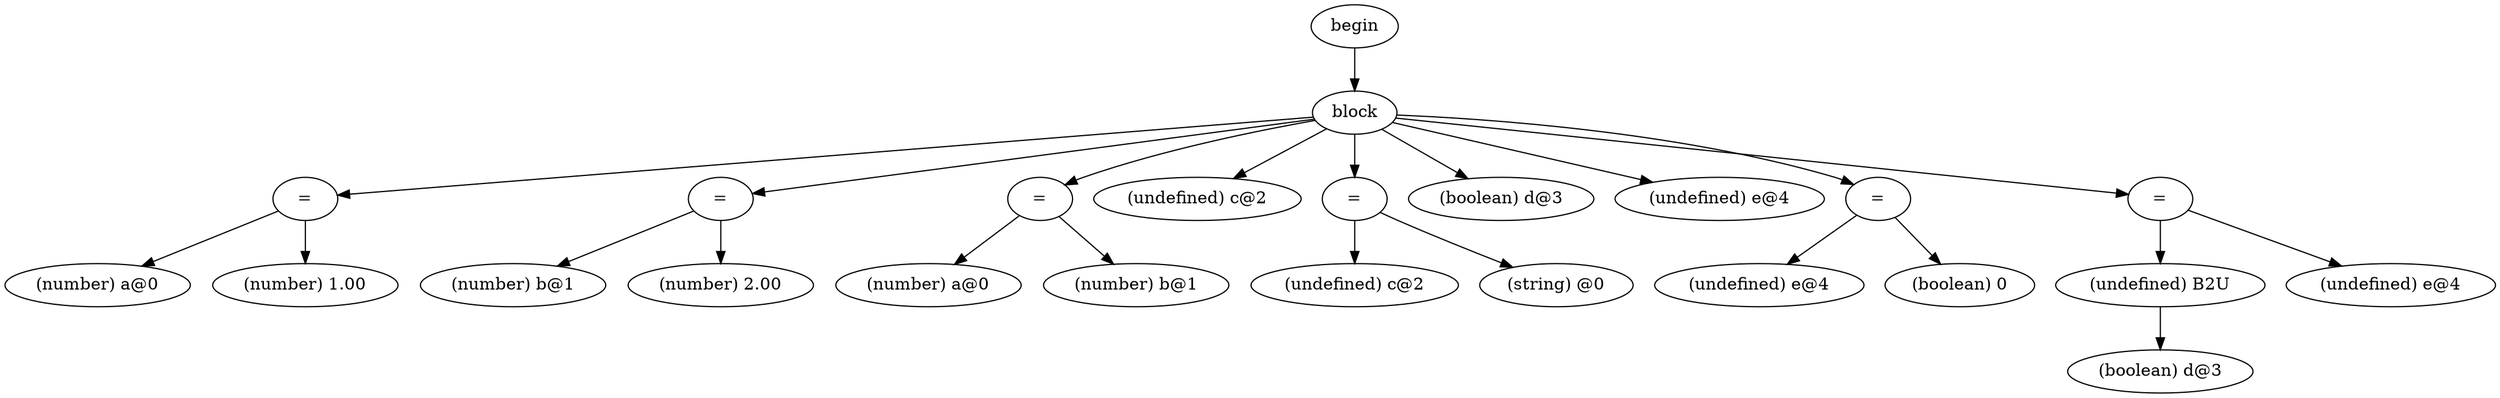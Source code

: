 digraph {
graph [ordering="out"];
node0[label="begin"];
node1[label="block"];
node2[label="="];
node3[label="(number) a@0"];
node2 -> node3;
node4[label="(number) 1.00"];
node2 -> node4;
node1 -> node2;
node5[label="="];
node6[label="(number) b@1"];
node5 -> node6;
node7[label="(number) 2.00"];
node5 -> node7;
node1 -> node5;
node8[label="="];
node9[label="(number) a@0"];
node8 -> node9;
node10[label="(number) b@1"];
node8 -> node10;
node1 -> node8;
node11[label="(undefined) c@2"];
node1 -> node11;
node12[label="="];
node13[label="(undefined) c@2"];
node12 -> node13;
node14[label="(string) @0"];
node12 -> node14;
node1 -> node12;
node15[label="(boolean) d@3"];
node1 -> node15;
node16[label="(undefined) e@4"];
node1 -> node16;
node17[label="="];
node18[label="(undefined) e@4"];
node17 -> node18;
node19[label="(boolean) 0"];
node17 -> node19;
node1 -> node17;
node20[label="="];
node21[label="(undefined) B2U"];
node22[label="(boolean) d@3"];
node21 -> node22;
node20 -> node21;
node23[label="(undefined) e@4"];
node20 -> node23;
node1 -> node20;
node0 -> node1;
}
